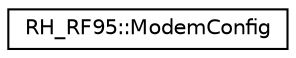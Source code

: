 digraph "Graphical Class Hierarchy"
{
 // LATEX_PDF_SIZE
  edge [fontname="Helvetica",fontsize="10",labelfontname="Helvetica",labelfontsize="10"];
  node [fontname="Helvetica",fontsize="10",shape=record];
  rankdir="LR";
  Node0 [label="RH_RF95::ModemConfig",height=0.2,width=0.4,color="black", fillcolor="white", style="filled",URL="$struct_r_h___r_f95_1_1_modem_config.html",tooltip="Defines register values for a set of modem configuration registers."];
}
